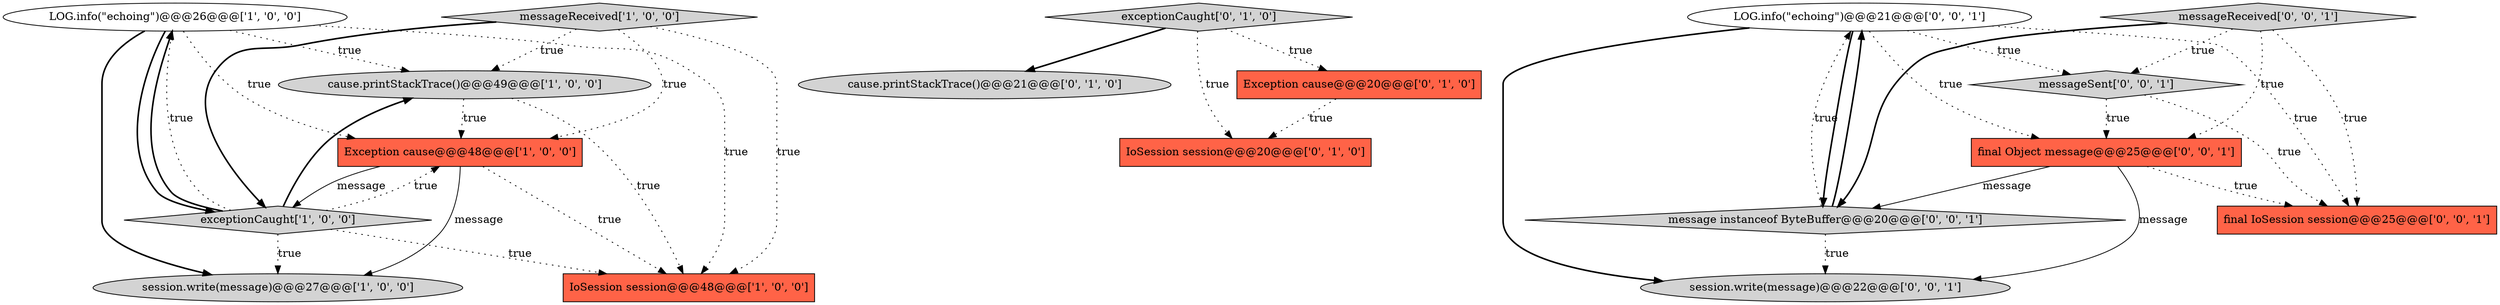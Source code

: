 digraph {
3 [style = filled, label = "LOG.info(\"echoing\")@@@26@@@['1', '0', '0']", fillcolor = white, shape = ellipse image = "AAA0AAABBB1BBB"];
0 [style = filled, label = "IoSession session@@@48@@@['1', '0', '0']", fillcolor = tomato, shape = box image = "AAA0AAABBB1BBB"];
10 [style = filled, label = "cause.printStackTrace()@@@21@@@['0', '1', '0']", fillcolor = lightgray, shape = ellipse image = "AAA0AAABBB2BBB"];
15 [style = filled, label = "LOG.info(\"echoing\")@@@21@@@['0', '0', '1']", fillcolor = white, shape = ellipse image = "AAA0AAABBB3BBB"];
5 [style = filled, label = "session.write(message)@@@27@@@['1', '0', '0']", fillcolor = lightgray, shape = ellipse image = "AAA0AAABBB1BBB"];
2 [style = filled, label = "cause.printStackTrace()@@@49@@@['1', '0', '0']", fillcolor = lightgray, shape = ellipse image = "AAA0AAABBB1BBB"];
16 [style = filled, label = "session.write(message)@@@22@@@['0', '0', '1']", fillcolor = lightgray, shape = ellipse image = "AAA0AAABBB3BBB"];
1 [style = filled, label = "Exception cause@@@48@@@['1', '0', '0']", fillcolor = tomato, shape = box image = "AAA0AAABBB1BBB"];
9 [style = filled, label = "exceptionCaught['0', '1', '0']", fillcolor = lightgray, shape = diamond image = "AAA0AAABBB2BBB"];
11 [style = filled, label = "final IoSession session@@@25@@@['0', '0', '1']", fillcolor = tomato, shape = box image = "AAA0AAABBB3BBB"];
14 [style = filled, label = "message instanceof ByteBuffer@@@20@@@['0', '0', '1']", fillcolor = lightgray, shape = diamond image = "AAA0AAABBB3BBB"];
12 [style = filled, label = "final Object message@@@25@@@['0', '0', '1']", fillcolor = tomato, shape = box image = "AAA0AAABBB3BBB"];
13 [style = filled, label = "messageSent['0', '0', '1']", fillcolor = lightgray, shape = diamond image = "AAA0AAABBB3BBB"];
8 [style = filled, label = "IoSession session@@@20@@@['0', '1', '0']", fillcolor = tomato, shape = box image = "AAA0AAABBB2BBB"];
17 [style = filled, label = "messageReceived['0', '0', '1']", fillcolor = lightgray, shape = diamond image = "AAA0AAABBB3BBB"];
4 [style = filled, label = "exceptionCaught['1', '0', '0']", fillcolor = lightgray, shape = diamond image = "AAA0AAABBB1BBB"];
7 [style = filled, label = "Exception cause@@@20@@@['0', '1', '0']", fillcolor = tomato, shape = box image = "AAA0AAABBB2BBB"];
6 [style = filled, label = "messageReceived['1', '0', '0']", fillcolor = lightgray, shape = diamond image = "AAA0AAABBB1BBB"];
4->5 [style = dotted, label="true"];
4->3 [style = bold, label=""];
2->0 [style = dotted, label="true"];
15->14 [style = bold, label=""];
13->12 [style = dotted, label="true"];
4->1 [style = dotted, label="true"];
4->0 [style = dotted, label="true"];
6->1 [style = dotted, label="true"];
12->14 [style = solid, label="message"];
4->2 [style = bold, label=""];
9->10 [style = bold, label=""];
15->16 [style = bold, label=""];
3->4 [style = bold, label=""];
15->13 [style = dotted, label="true"];
12->11 [style = dotted, label="true"];
9->8 [style = dotted, label="true"];
14->16 [style = dotted, label="true"];
6->4 [style = bold, label=""];
14->15 [style = dotted, label="true"];
3->5 [style = bold, label=""];
6->2 [style = dotted, label="true"];
4->3 [style = dotted, label="true"];
12->16 [style = solid, label="message"];
17->12 [style = dotted, label="true"];
17->14 [style = bold, label=""];
2->1 [style = dotted, label="true"];
1->5 [style = solid, label="message"];
15->11 [style = dotted, label="true"];
3->0 [style = dotted, label="true"];
15->12 [style = dotted, label="true"];
13->11 [style = dotted, label="true"];
1->4 [style = solid, label="message"];
14->15 [style = bold, label=""];
1->0 [style = dotted, label="true"];
6->0 [style = dotted, label="true"];
9->7 [style = dotted, label="true"];
7->8 [style = dotted, label="true"];
17->13 [style = dotted, label="true"];
3->1 [style = dotted, label="true"];
3->2 [style = dotted, label="true"];
17->11 [style = dotted, label="true"];
}
